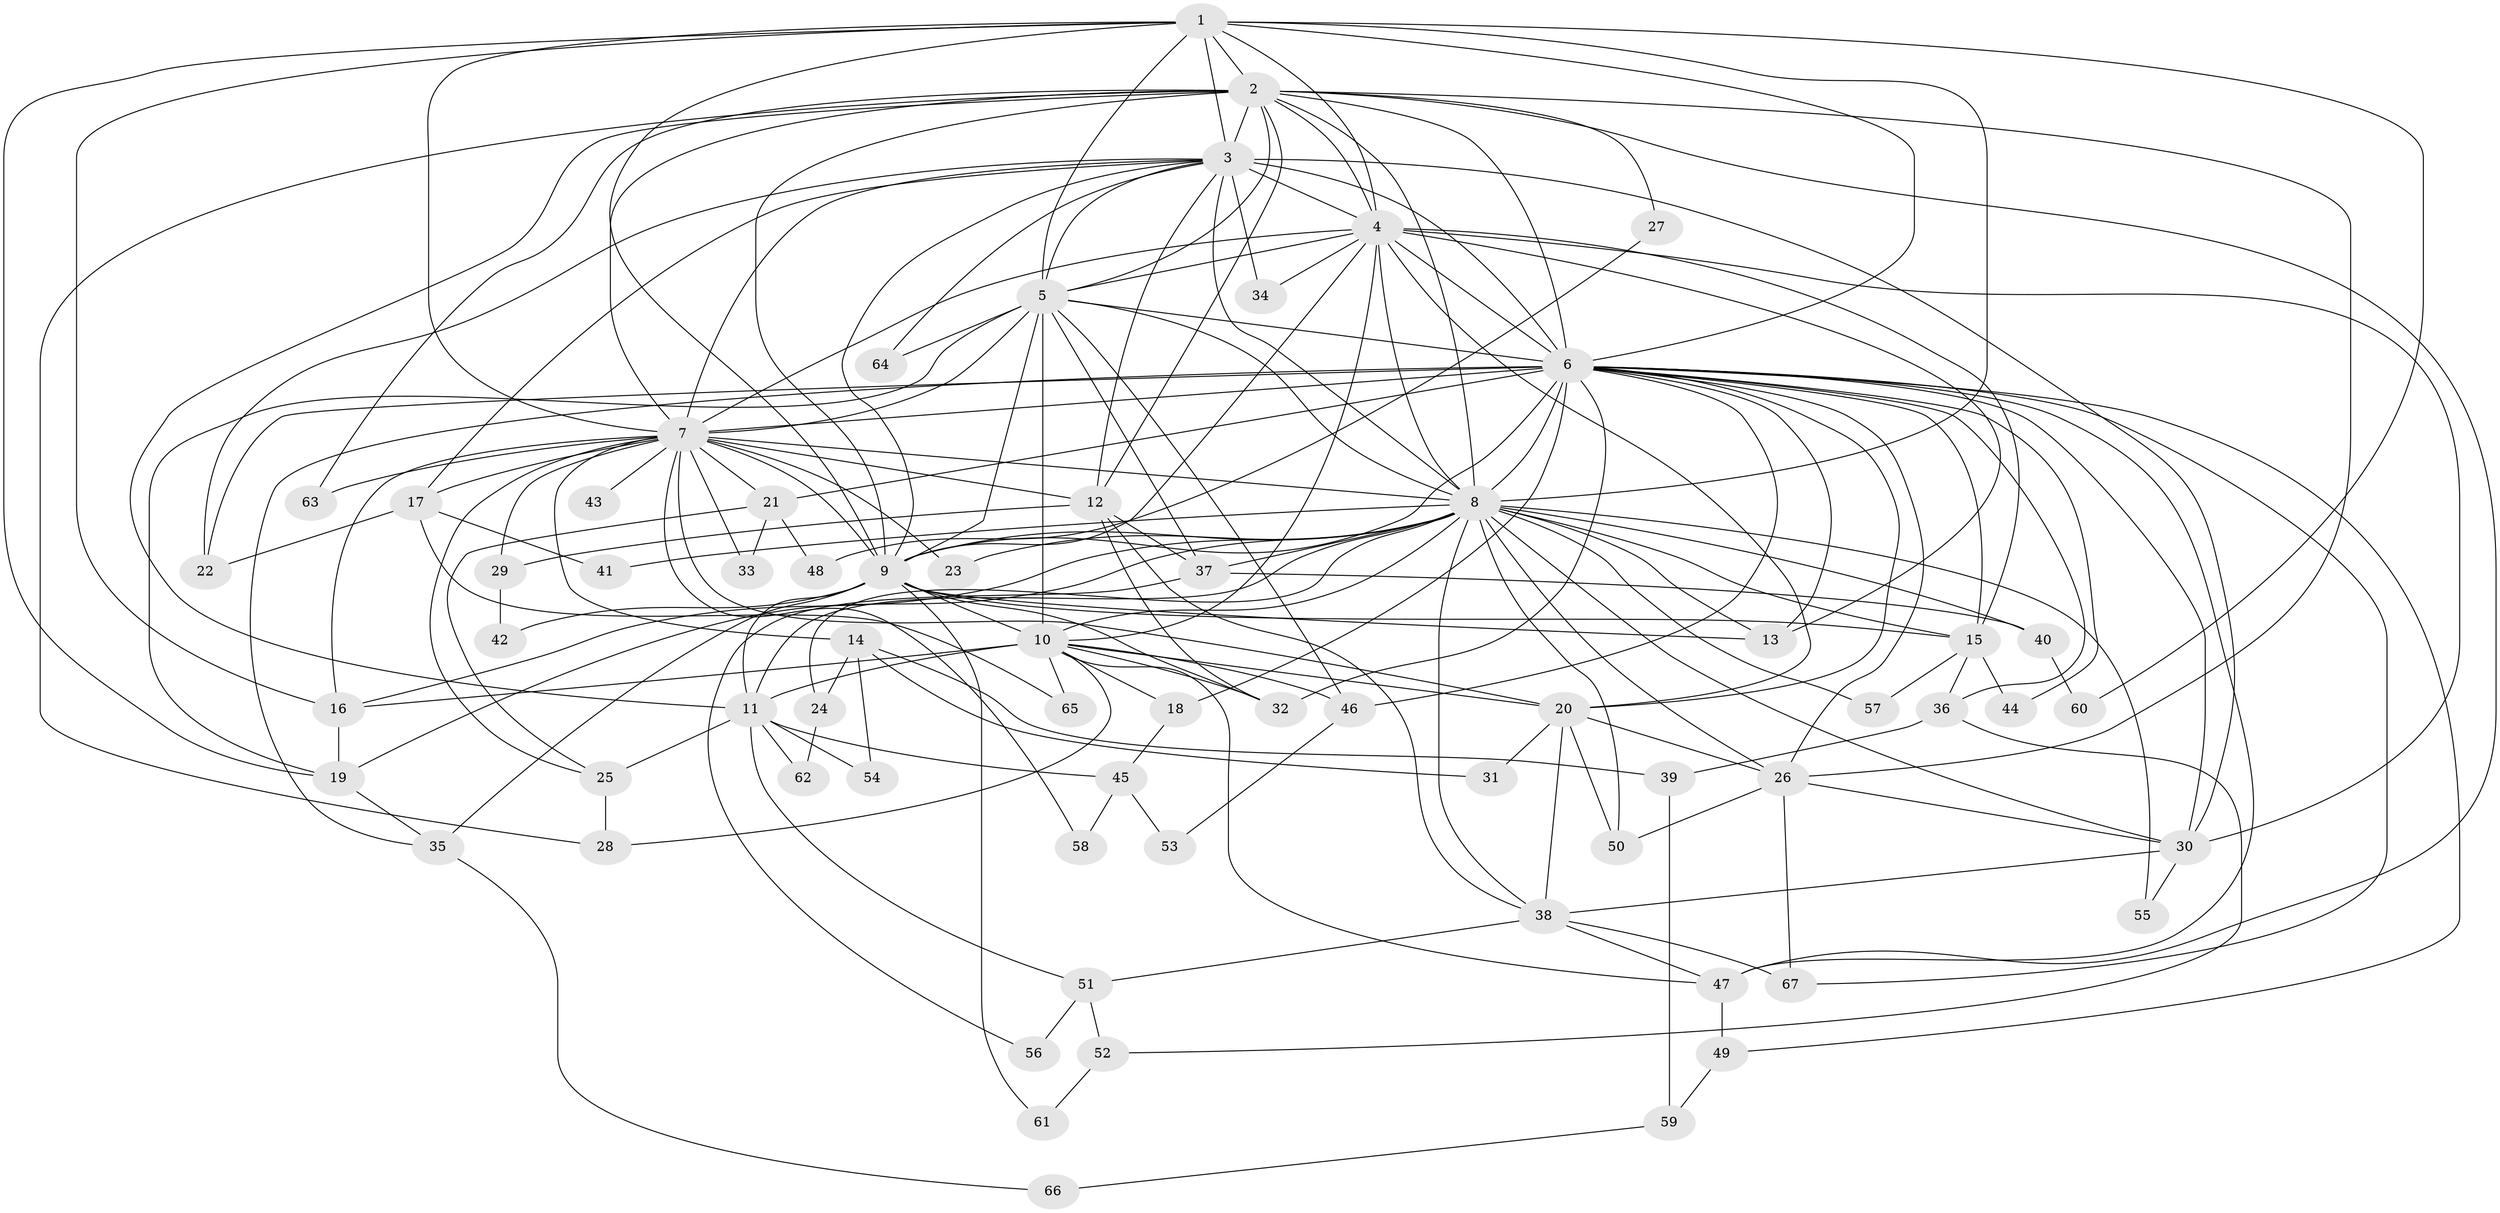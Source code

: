 // original degree distribution, {15: 0.007518796992481203, 20: 0.015037593984962405, 14: 0.007518796992481203, 18: 0.007518796992481203, 28: 0.007518796992481203, 30: 0.007518796992481203, 29: 0.015037593984962405, 19: 0.007518796992481203, 6: 0.03759398496240601, 5: 0.05263157894736842, 7: 0.022556390977443608, 4: 0.10526315789473684, 2: 0.48120300751879697, 3: 0.22556390977443608}
// Generated by graph-tools (version 1.1) at 2025/34/03/09/25 02:34:39]
// undirected, 67 vertices, 183 edges
graph export_dot {
graph [start="1"]
  node [color=gray90,style=filled];
  1;
  2;
  3;
  4;
  5;
  6;
  7;
  8;
  9;
  10;
  11;
  12;
  13;
  14;
  15;
  16;
  17;
  18;
  19;
  20;
  21;
  22;
  23;
  24;
  25;
  26;
  27;
  28;
  29;
  30;
  31;
  32;
  33;
  34;
  35;
  36;
  37;
  38;
  39;
  40;
  41;
  42;
  43;
  44;
  45;
  46;
  47;
  48;
  49;
  50;
  51;
  52;
  53;
  54;
  55;
  56;
  57;
  58;
  59;
  60;
  61;
  62;
  63;
  64;
  65;
  66;
  67;
  1 -- 2 [weight=1.0];
  1 -- 3 [weight=2.0];
  1 -- 4 [weight=1.0];
  1 -- 5 [weight=2.0];
  1 -- 6 [weight=1.0];
  1 -- 7 [weight=1.0];
  1 -- 8 [weight=2.0];
  1 -- 9 [weight=2.0];
  1 -- 16 [weight=1.0];
  1 -- 19 [weight=1.0];
  1 -- 60 [weight=1.0];
  2 -- 3 [weight=3.0];
  2 -- 4 [weight=1.0];
  2 -- 5 [weight=1.0];
  2 -- 6 [weight=2.0];
  2 -- 7 [weight=2.0];
  2 -- 8 [weight=1.0];
  2 -- 9 [weight=1.0];
  2 -- 11 [weight=1.0];
  2 -- 12 [weight=1.0];
  2 -- 26 [weight=1.0];
  2 -- 27 [weight=1.0];
  2 -- 28 [weight=1.0];
  2 -- 47 [weight=1.0];
  2 -- 63 [weight=1.0];
  3 -- 4 [weight=3.0];
  3 -- 5 [weight=2.0];
  3 -- 6 [weight=15.0];
  3 -- 7 [weight=2.0];
  3 -- 8 [weight=2.0];
  3 -- 9 [weight=3.0];
  3 -- 12 [weight=1.0];
  3 -- 17 [weight=1.0];
  3 -- 22 [weight=1.0];
  3 -- 30 [weight=1.0];
  3 -- 34 [weight=2.0];
  3 -- 64 [weight=2.0];
  4 -- 5 [weight=1.0];
  4 -- 6 [weight=3.0];
  4 -- 7 [weight=1.0];
  4 -- 8 [weight=1.0];
  4 -- 9 [weight=1.0];
  4 -- 10 [weight=1.0];
  4 -- 13 [weight=1.0];
  4 -- 15 [weight=1.0];
  4 -- 20 [weight=1.0];
  4 -- 30 [weight=1.0];
  4 -- 34 [weight=1.0];
  5 -- 6 [weight=2.0];
  5 -- 7 [weight=1.0];
  5 -- 8 [weight=1.0];
  5 -- 9 [weight=1.0];
  5 -- 10 [weight=11.0];
  5 -- 19 [weight=1.0];
  5 -- 37 [weight=1.0];
  5 -- 46 [weight=2.0];
  5 -- 64 [weight=1.0];
  6 -- 7 [weight=2.0];
  6 -- 8 [weight=2.0];
  6 -- 9 [weight=1.0];
  6 -- 13 [weight=1.0];
  6 -- 15 [weight=1.0];
  6 -- 18 [weight=1.0];
  6 -- 20 [weight=5.0];
  6 -- 21 [weight=1.0];
  6 -- 22 [weight=1.0];
  6 -- 26 [weight=1.0];
  6 -- 30 [weight=1.0];
  6 -- 32 [weight=2.0];
  6 -- 35 [weight=1.0];
  6 -- 36 [weight=2.0];
  6 -- 44 [weight=1.0];
  6 -- 46 [weight=1.0];
  6 -- 47 [weight=1.0];
  6 -- 49 [weight=1.0];
  6 -- 67 [weight=1.0];
  7 -- 8 [weight=1.0];
  7 -- 9 [weight=1.0];
  7 -- 12 [weight=2.0];
  7 -- 14 [weight=1.0];
  7 -- 16 [weight=2.0];
  7 -- 17 [weight=2.0];
  7 -- 20 [weight=1.0];
  7 -- 21 [weight=1.0];
  7 -- 23 [weight=1.0];
  7 -- 25 [weight=1.0];
  7 -- 29 [weight=1.0];
  7 -- 33 [weight=1.0];
  7 -- 43 [weight=1.0];
  7 -- 58 [weight=1.0];
  7 -- 63 [weight=1.0];
  8 -- 9 [weight=1.0];
  8 -- 10 [weight=2.0];
  8 -- 11 [weight=1.0];
  8 -- 13 [weight=1.0];
  8 -- 15 [weight=1.0];
  8 -- 16 [weight=1.0];
  8 -- 19 [weight=1.0];
  8 -- 23 [weight=1.0];
  8 -- 24 [weight=1.0];
  8 -- 26 [weight=1.0];
  8 -- 30 [weight=1.0];
  8 -- 37 [weight=1.0];
  8 -- 38 [weight=1.0];
  8 -- 40 [weight=1.0];
  8 -- 41 [weight=1.0];
  8 -- 50 [weight=1.0];
  8 -- 55 [weight=1.0];
  8 -- 57 [weight=1.0];
  9 -- 10 [weight=1.0];
  9 -- 11 [weight=1.0];
  9 -- 13 [weight=1.0];
  9 -- 15 [weight=1.0];
  9 -- 32 [weight=1.0];
  9 -- 35 [weight=1.0];
  9 -- 42 [weight=1.0];
  9 -- 61 [weight=1.0];
  10 -- 11 [weight=3.0];
  10 -- 16 [weight=1.0];
  10 -- 18 [weight=1.0];
  10 -- 20 [weight=1.0];
  10 -- 28 [weight=1.0];
  10 -- 32 [weight=1.0];
  10 -- 46 [weight=1.0];
  10 -- 47 [weight=1.0];
  10 -- 65 [weight=1.0];
  11 -- 25 [weight=1.0];
  11 -- 45 [weight=1.0];
  11 -- 51 [weight=1.0];
  11 -- 54 [weight=1.0];
  11 -- 62 [weight=1.0];
  12 -- 29 [weight=1.0];
  12 -- 32 [weight=1.0];
  12 -- 37 [weight=1.0];
  12 -- 38 [weight=1.0];
  14 -- 24 [weight=1.0];
  14 -- 31 [weight=1.0];
  14 -- 39 [weight=1.0];
  14 -- 54 [weight=1.0];
  15 -- 36 [weight=1.0];
  15 -- 44 [weight=1.0];
  15 -- 57 [weight=1.0];
  16 -- 19 [weight=1.0];
  17 -- 22 [weight=1.0];
  17 -- 41 [weight=1.0];
  17 -- 65 [weight=1.0];
  18 -- 45 [weight=1.0];
  19 -- 35 [weight=1.0];
  20 -- 26 [weight=2.0];
  20 -- 31 [weight=1.0];
  20 -- 38 [weight=1.0];
  20 -- 50 [weight=1.0];
  21 -- 25 [weight=1.0];
  21 -- 33 [weight=1.0];
  21 -- 48 [weight=1.0];
  24 -- 62 [weight=1.0];
  25 -- 28 [weight=1.0];
  26 -- 30 [weight=1.0];
  26 -- 50 [weight=1.0];
  26 -- 67 [weight=1.0];
  27 -- 48 [weight=1.0];
  29 -- 42 [weight=1.0];
  30 -- 38 [weight=1.0];
  30 -- 55 [weight=1.0];
  35 -- 66 [weight=1.0];
  36 -- 39 [weight=1.0];
  36 -- 52 [weight=1.0];
  37 -- 40 [weight=1.0];
  37 -- 56 [weight=1.0];
  38 -- 47 [weight=1.0];
  38 -- 51 [weight=1.0];
  38 -- 67 [weight=1.0];
  39 -- 59 [weight=1.0];
  40 -- 60 [weight=1.0];
  45 -- 53 [weight=1.0];
  45 -- 58 [weight=1.0];
  46 -- 53 [weight=1.0];
  47 -- 49 [weight=1.0];
  49 -- 59 [weight=1.0];
  51 -- 52 [weight=1.0];
  51 -- 56 [weight=1.0];
  52 -- 61 [weight=1.0];
  59 -- 66 [weight=1.0];
}
